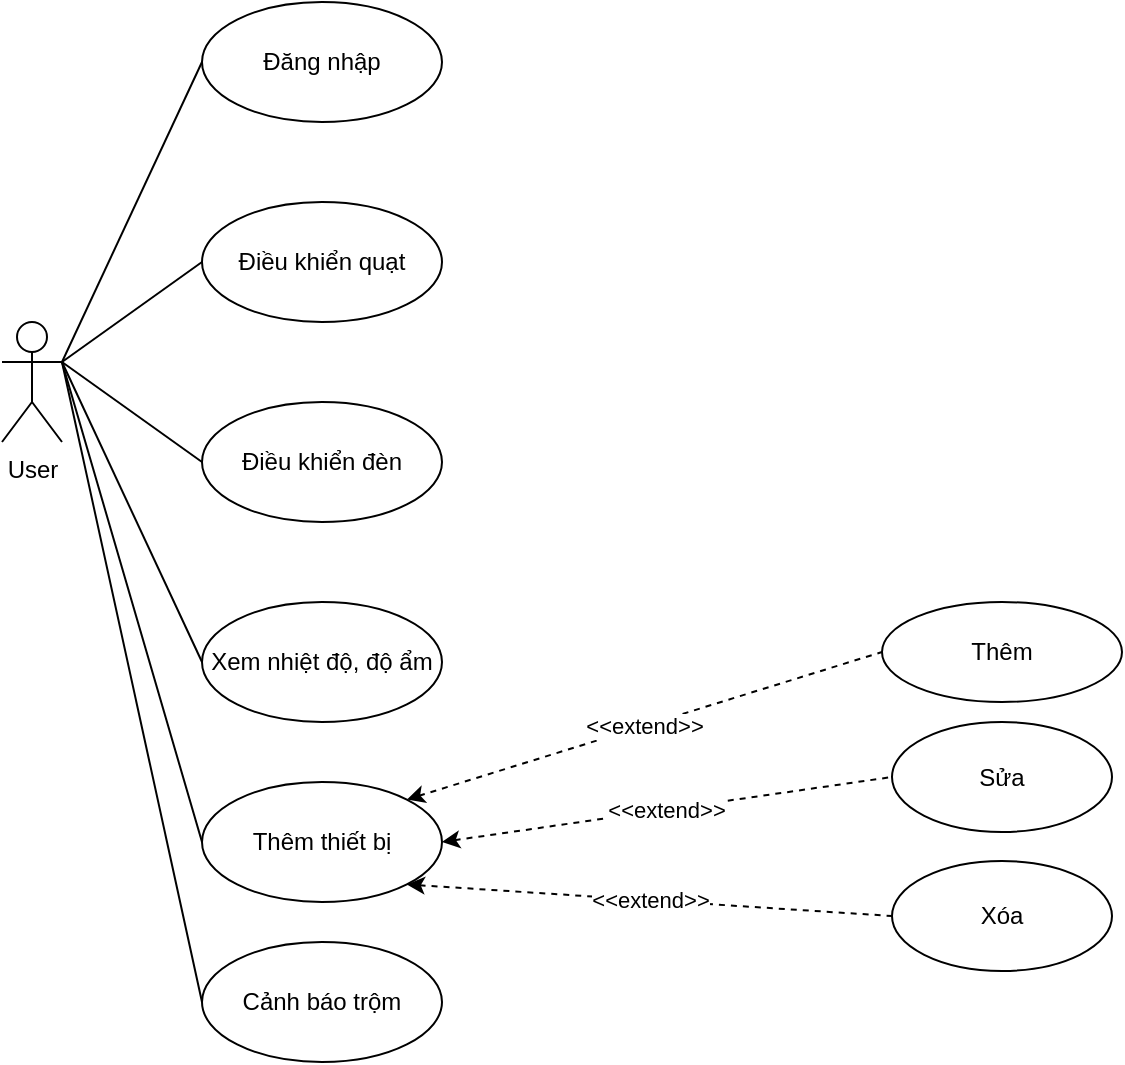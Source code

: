 <mxfile version="21.2.3" type="github">
  <diagram name="Trang-1" id="lN_IyIRkAUU4ODdNHWNN">
    <mxGraphModel dx="2327" dy="773" grid="1" gridSize="10" guides="1" tooltips="1" connect="1" arrows="1" fold="1" page="1" pageScale="1" pageWidth="827" pageHeight="1169" math="0" shadow="0">
      <root>
        <mxCell id="0" />
        <mxCell id="1" parent="0" />
        <mxCell id="zsWxgt50m-GYgeRQenJ4-1" value="Đăng nhập" style="ellipse;whiteSpace=wrap;html=1;" parent="1" vertex="1">
          <mxGeometry x="30" y="100" width="120" height="60" as="geometry" />
        </mxCell>
        <mxCell id="zsWxgt50m-GYgeRQenJ4-2" value="User" style="shape=umlActor;verticalLabelPosition=bottom;verticalAlign=top;html=1;outlineConnect=0;" parent="1" vertex="1">
          <mxGeometry x="-70" y="260" width="30" height="60" as="geometry" />
        </mxCell>
        <mxCell id="zsWxgt50m-GYgeRQenJ4-8" value="Thêm thiết bị" style="ellipse;whiteSpace=wrap;html=1;" parent="1" vertex="1">
          <mxGeometry x="30" y="490" width="120" height="60" as="geometry" />
        </mxCell>
        <mxCell id="zsWxgt50m-GYgeRQenJ4-44" value="" style="endArrow=none;html=1;rounded=0;entryX=0;entryY=0.5;entryDx=0;entryDy=0;exitX=1;exitY=0.333;exitDx=0;exitDy=0;exitPerimeter=0;" parent="1" source="zsWxgt50m-GYgeRQenJ4-2" target="zsWxgt50m-GYgeRQenJ4-1" edge="1">
          <mxGeometry width="50" height="50" relative="1" as="geometry">
            <mxPoint x="-30" y="270" as="sourcePoint" />
            <mxPoint x="440" y="300" as="targetPoint" />
          </mxGeometry>
        </mxCell>
        <mxCell id="zsWxgt50m-GYgeRQenJ4-50" value="Xem nhiệt độ, độ ẩm" style="ellipse;whiteSpace=wrap;html=1;" parent="1" vertex="1">
          <mxGeometry x="30" y="400" width="120" height="60" as="geometry" />
        </mxCell>
        <mxCell id="zsWxgt50m-GYgeRQenJ4-51" value="Điều khiển đèn" style="ellipse;whiteSpace=wrap;html=1;" parent="1" vertex="1">
          <mxGeometry x="30" y="300" width="120" height="60" as="geometry" />
        </mxCell>
        <mxCell id="zsWxgt50m-GYgeRQenJ4-52" value="Điều khiển quạt" style="ellipse;whiteSpace=wrap;html=1;" parent="1" vertex="1">
          <mxGeometry x="30" y="200" width="120" height="60" as="geometry" />
        </mxCell>
        <mxCell id="zsWxgt50m-GYgeRQenJ4-61" value="" style="endArrow=none;html=1;rounded=0;exitX=1;exitY=0.333;exitDx=0;exitDy=0;exitPerimeter=0;entryX=0;entryY=0.5;entryDx=0;entryDy=0;" parent="1" source="zsWxgt50m-GYgeRQenJ4-2" target="zsWxgt50m-GYgeRQenJ4-52" edge="1">
          <mxGeometry width="50" height="50" relative="1" as="geometry">
            <mxPoint x="290" y="350" as="sourcePoint" />
            <mxPoint x="340" y="300" as="targetPoint" />
          </mxGeometry>
        </mxCell>
        <mxCell id="zsWxgt50m-GYgeRQenJ4-63" value="" style="endArrow=none;html=1;rounded=0;exitX=1;exitY=0.333;exitDx=0;exitDy=0;exitPerimeter=0;entryX=0;entryY=0.5;entryDx=0;entryDy=0;" parent="1" source="zsWxgt50m-GYgeRQenJ4-2" target="zsWxgt50m-GYgeRQenJ4-51" edge="1">
          <mxGeometry width="50" height="50" relative="1" as="geometry">
            <mxPoint x="-30" y="290" as="sourcePoint" />
            <mxPoint x="-10" y="310" as="targetPoint" />
          </mxGeometry>
        </mxCell>
        <mxCell id="zsWxgt50m-GYgeRQenJ4-64" value="" style="endArrow=none;html=1;rounded=0;exitX=1;exitY=0.333;exitDx=0;exitDy=0;exitPerimeter=0;entryX=0;entryY=0.5;entryDx=0;entryDy=0;" parent="1" source="zsWxgt50m-GYgeRQenJ4-2" target="zsWxgt50m-GYgeRQenJ4-50" edge="1">
          <mxGeometry width="50" height="50" relative="1" as="geometry">
            <mxPoint x="-20" y="300" as="sourcePoint" />
            <mxPoint x="50" y="250" as="targetPoint" />
          </mxGeometry>
        </mxCell>
        <mxCell id="zsWxgt50m-GYgeRQenJ4-65" value="" style="endArrow=none;html=1;rounded=0;exitX=1;exitY=0.333;exitDx=0;exitDy=0;exitPerimeter=0;entryX=0;entryY=0.5;entryDx=0;entryDy=0;" parent="1" source="zsWxgt50m-GYgeRQenJ4-2" target="zsWxgt50m-GYgeRQenJ4-8" edge="1">
          <mxGeometry width="50" height="50" relative="1" as="geometry">
            <mxPoint x="-10" y="310" as="sourcePoint" />
            <mxPoint x="60" y="260" as="targetPoint" />
          </mxGeometry>
        </mxCell>
        <mxCell id="zsWxgt50m-GYgeRQenJ4-81" value="Thêm" style="ellipse;whiteSpace=wrap;html=1;" parent="1" vertex="1">
          <mxGeometry x="370" y="400" width="120" height="50" as="geometry" />
        </mxCell>
        <mxCell id="zsWxgt50m-GYgeRQenJ4-82" value="Sửa" style="ellipse;whiteSpace=wrap;html=1;rotation=0;" parent="1" vertex="1">
          <mxGeometry x="375" y="460" width="110" height="55" as="geometry" />
        </mxCell>
        <mxCell id="zsWxgt50m-GYgeRQenJ4-83" value="Xóa" style="ellipse;whiteSpace=wrap;html=1;rotation=0;" parent="1" vertex="1">
          <mxGeometry x="375" y="529.5" width="110" height="55" as="geometry" />
        </mxCell>
        <mxCell id="zsWxgt50m-GYgeRQenJ4-84" value="&amp;lt;&amp;lt;extend&amp;gt;&amp;gt;" style="edgeStyle=none;rounded=0;orthogonalLoop=1;jettySize=auto;html=1;entryX=0;entryY=0.5;entryDx=0;entryDy=0;endArrow=none;endFill=0;dashed=1;startArrow=classic;startFill=1;exitX=1;exitY=0;exitDx=0;exitDy=0;" parent="1" source="zsWxgt50m-GYgeRQenJ4-8" target="zsWxgt50m-GYgeRQenJ4-81" edge="1">
          <mxGeometry relative="1" as="geometry">
            <mxPoint x="380" y="350" as="sourcePoint" />
            <mxPoint x="300" y="310" as="targetPoint" />
          </mxGeometry>
        </mxCell>
        <mxCell id="zsWxgt50m-GYgeRQenJ4-87" value="&amp;lt;&amp;lt;extend&amp;gt;&amp;gt;" style="edgeStyle=none;rounded=0;orthogonalLoop=1;jettySize=auto;html=1;entryX=0;entryY=0.5;entryDx=0;entryDy=0;endArrow=none;endFill=0;dashed=1;startArrow=classic;startFill=1;exitX=1;exitY=0.5;exitDx=0;exitDy=0;" parent="1" source="zsWxgt50m-GYgeRQenJ4-8" target="zsWxgt50m-GYgeRQenJ4-82" edge="1">
          <mxGeometry relative="1" as="geometry">
            <mxPoint x="142" y="509" as="sourcePoint" />
            <mxPoint x="380" y="435" as="targetPoint" />
          </mxGeometry>
        </mxCell>
        <mxCell id="zsWxgt50m-GYgeRQenJ4-89" value="&amp;lt;&amp;lt;extend&amp;gt;&amp;gt;" style="edgeStyle=none;rounded=0;orthogonalLoop=1;jettySize=auto;html=1;entryX=0;entryY=0.5;entryDx=0;entryDy=0;endArrow=none;endFill=0;dashed=1;startArrow=classic;startFill=1;exitX=1;exitY=1;exitDx=0;exitDy=0;" parent="1" source="zsWxgt50m-GYgeRQenJ4-8" target="zsWxgt50m-GYgeRQenJ4-83" edge="1">
          <mxGeometry relative="1" as="geometry">
            <mxPoint x="152" y="519" as="sourcePoint" />
            <mxPoint x="390" y="445" as="targetPoint" />
          </mxGeometry>
        </mxCell>
        <mxCell id="zsWxgt50m-GYgeRQenJ4-96" value="Cảnh báo trộm" style="ellipse;whiteSpace=wrap;html=1;" parent="1" vertex="1">
          <mxGeometry x="30" y="570" width="120" height="60" as="geometry" />
        </mxCell>
        <mxCell id="zsWxgt50m-GYgeRQenJ4-97" value="" style="endArrow=none;html=1;rounded=0;entryX=0;entryY=0.5;entryDx=0;entryDy=0;exitX=1;exitY=0.333;exitDx=0;exitDy=0;exitPerimeter=0;" parent="1" source="zsWxgt50m-GYgeRQenJ4-2" target="zsWxgt50m-GYgeRQenJ4-96" edge="1">
          <mxGeometry width="50" height="50" relative="1" as="geometry">
            <mxPoint x="310" y="380" as="sourcePoint" />
            <mxPoint x="360" y="330" as="targetPoint" />
          </mxGeometry>
        </mxCell>
      </root>
    </mxGraphModel>
  </diagram>
</mxfile>
